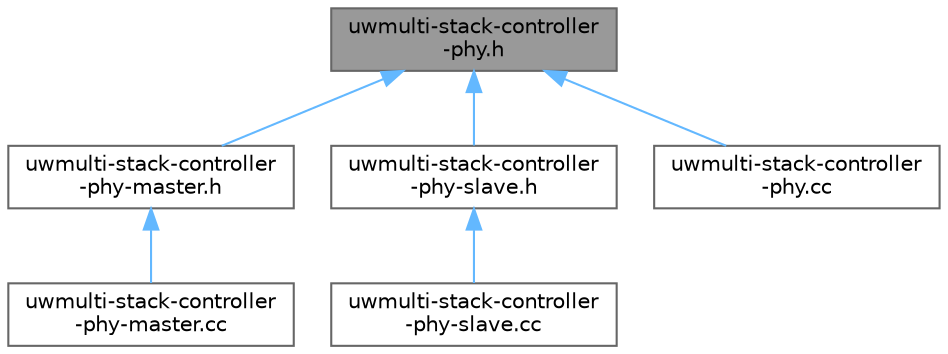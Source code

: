 digraph "uwmulti-stack-controller-phy.h"
{
 // LATEX_PDF_SIZE
  bgcolor="transparent";
  edge [fontname=Helvetica,fontsize=10,labelfontname=Helvetica,labelfontsize=10];
  node [fontname=Helvetica,fontsize=10,shape=box,height=0.2,width=0.4];
  Node1 [id="Node000001",label="uwmulti-stack-controller\l-phy.h",height=0.2,width=0.4,color="gray40", fillcolor="grey60", style="filled", fontcolor="black",tooltip="Definition of UwMultiStackControllerPhy class."];
  Node1 -> Node2 [id="edge1_Node000001_Node000002",dir="back",color="steelblue1",style="solid",tooltip=" "];
  Node2 [id="Node000002",label="uwmulti-stack-controller\l-phy-master.h",height=0.2,width=0.4,color="grey40", fillcolor="white", style="filled",URL="$uwmulti-stack-controller-phy-master_8h.html",tooltip="Definition of UwMultiStackControllerPhyMaster class. This controller can switch from TWO layers thank..."];
  Node2 -> Node3 [id="edge2_Node000002_Node000003",dir="back",color="steelblue1",style="solid",tooltip=" "];
  Node3 [id="Node000003",label="uwmulti-stack-controller\l-phy-master.cc",height=0.2,width=0.4,color="grey40", fillcolor="white", style="filled",URL="$uwmulti-stack-controller-phy-master_8cc.html",tooltip="Implementation of UwMultiStackControllerPhyMaster class."];
  Node1 -> Node4 [id="edge3_Node000001_Node000004",dir="back",color="steelblue1",style="solid",tooltip=" "];
  Node4 [id="Node000004",label="uwmulti-stack-controller\l-phy-slave.h",height=0.2,width=0.4,color="grey40", fillcolor="white", style="filled",URL="$uwmulti-stack-controller-phy-slave_8h.html",tooltip="Definition of UwMultiStackControllerPhySlave class."];
  Node4 -> Node5 [id="edge4_Node000004_Node000005",dir="back",color="steelblue1",style="solid",tooltip=" "];
  Node5 [id="Node000005",label="uwmulti-stack-controller\l-phy-slave.cc",height=0.2,width=0.4,color="grey40", fillcolor="white", style="filled",URL="$uwmulti-stack-controller-phy-slave_8cc.html",tooltip="Implementation of UwMultiStackControllerPhySlave class."];
  Node1 -> Node6 [id="edge5_Node000001_Node000006",dir="back",color="steelblue1",style="solid",tooltip=" "];
  Node6 [id="Node000006",label="uwmulti-stack-controller\l-phy.cc",height=0.2,width=0.4,color="grey40", fillcolor="white", style="filled",URL="$uwmulti-stack-controller-phy_8cc.html",tooltip="Implementation of UwMultiStackControllerPhy class."];
}
